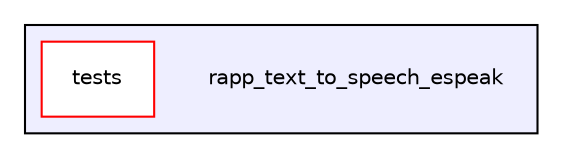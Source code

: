 digraph "/home/travis/rapp_temp/rapp-platform/rapp_text_to_speech_espeak" {
  compound=true
  node [ fontsize="10", fontname="Helvetica"];
  edge [ labelfontsize="10", labelfontname="Helvetica"];
  subgraph clusterdir_f014572043165c665d1ec1131814dd4c {
    graph [ bgcolor="#eeeeff", pencolor="black", label="" URL="dir_f014572043165c665d1ec1131814dd4c.html"];
    dir_f014572043165c665d1ec1131814dd4c [shape=plaintext label="rapp_text_to_speech_espeak"];
    dir_c6db8e8c9b35b798233d4eca34a9c68c [shape=box label="tests" color="red" fillcolor="white" style="filled" URL="dir_c6db8e8c9b35b798233d4eca34a9c68c.html"];
  }
}
